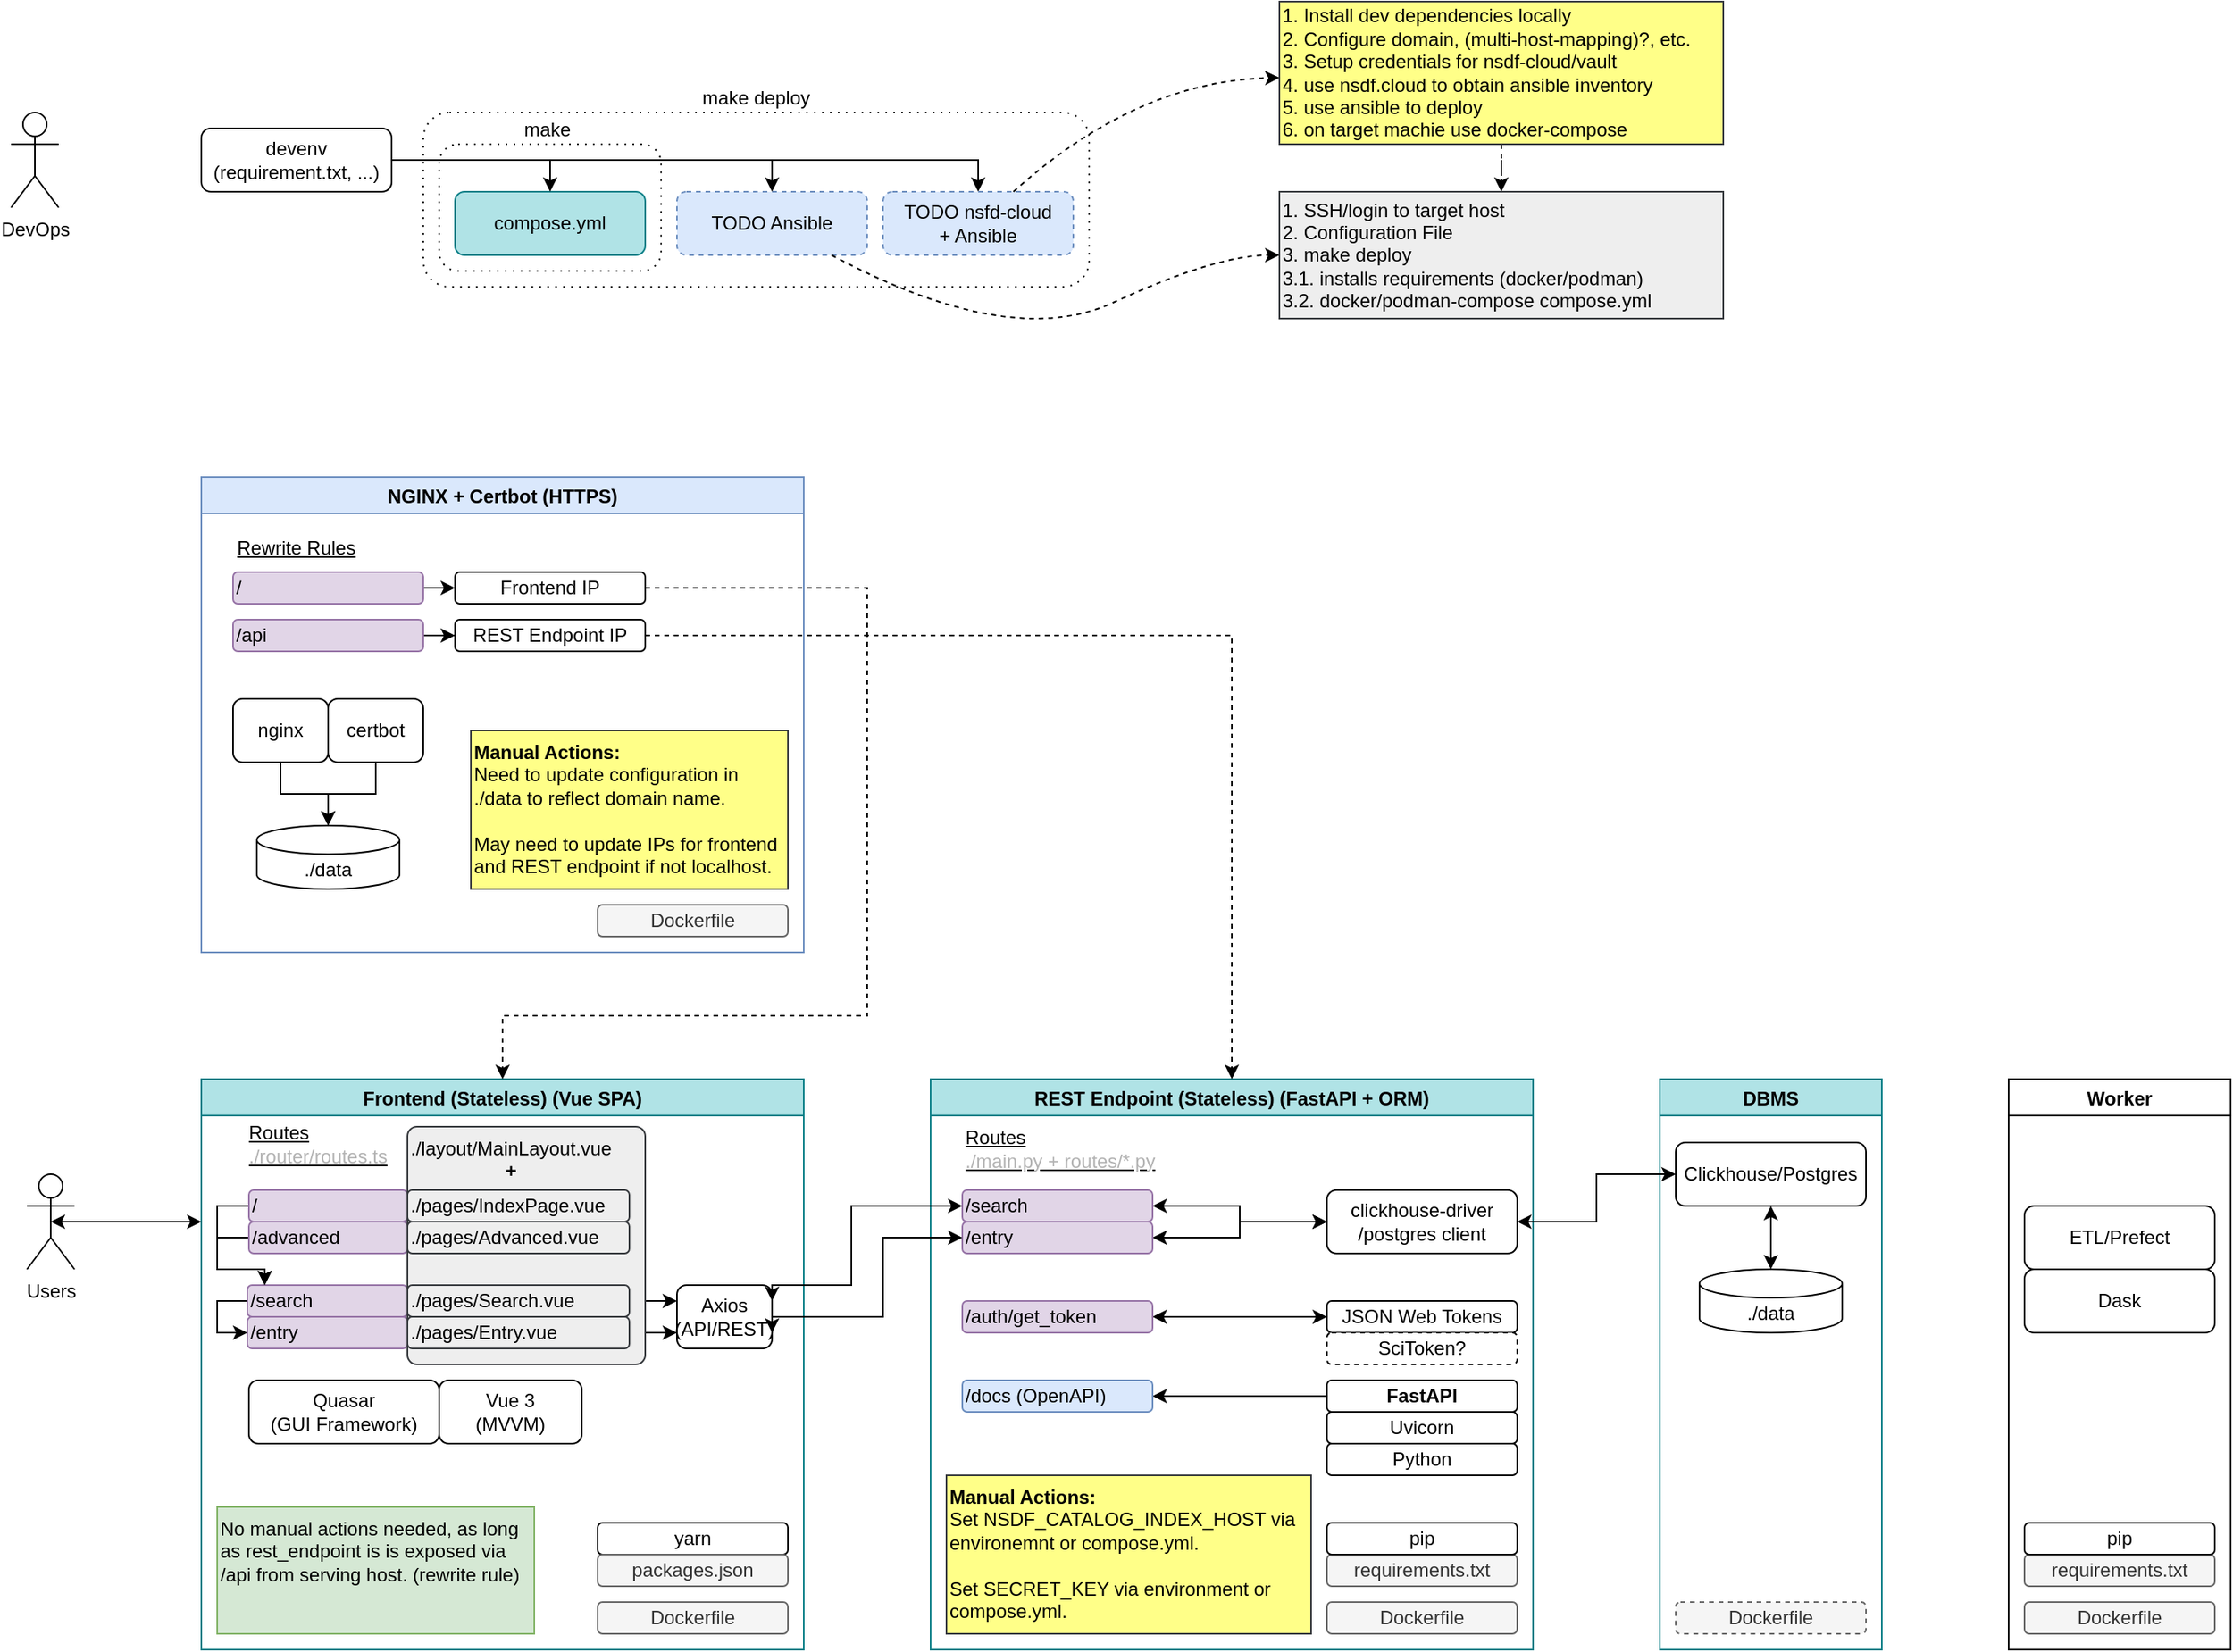 <mxfile version="19.0.3" type="device"><diagram id="2g6m-ibvtcdGZczP1dLo" name="Page-1"><mxGraphModel dx="2272" dy="1973" grid="1" gridSize="10" guides="1" tooltips="1" connect="1" arrows="1" fold="1" page="1" pageScale="1" pageWidth="850" pageHeight="1100" math="0" shadow="0"><root><mxCell id="0"/><mxCell id="1" parent="0"/><mxCell id="jm2tzRyMWQCM0yWgGwJ--1" value="make deploy" style="rounded=1;whiteSpace=wrap;html=1;align=center;dashed=1;dashPattern=1 4;labelPosition=center;verticalLabelPosition=top;verticalAlign=bottom;" vertex="1" parent="1"><mxGeometry x="-180" y="-210" width="420" height="110" as="geometry"/></mxCell><mxCell id="jm2tzRyMWQCM0yWgGwJ--2" value="make&amp;nbsp;" style="rounded=1;whiteSpace=wrap;html=1;align=center;dashed=1;dashPattern=1 4;labelPosition=center;verticalLabelPosition=top;verticalAlign=bottom;" vertex="1" parent="1"><mxGeometry x="-170" y="-190" width="140" height="80" as="geometry"/></mxCell><mxCell id="0xALj3i9X1TI2Va9YLwD-1" value="DevOps" style="shape=umlActor;verticalLabelPosition=bottom;verticalAlign=top;html=1;outlineConnect=0;" parent="1" vertex="1"><mxGeometry x="-440" y="-210" width="30" height="60" as="geometry"/></mxCell><mxCell id="0xALj3i9X1TI2Va9YLwD-2" value="TODO Ansible" style="rounded=1;whiteSpace=wrap;html=1;dashed=1;fillColor=#dae8fc;strokeColor=#6c8ebf;" parent="1" vertex="1"><mxGeometry x="-20" y="-160" width="120" height="40" as="geometry"/></mxCell><mxCell id="0xALj3i9X1TI2Va9YLwD-3" value="compose.yml" style="rounded=1;whiteSpace=wrap;html=1;fillColor=#b0e3e6;strokeColor=#0e8088;" parent="1" vertex="1"><mxGeometry x="-160" y="-160" width="120" height="40" as="geometry"/></mxCell><mxCell id="0xALj3i9X1TI2Va9YLwD-5" style="edgeStyle=orthogonalEdgeStyle;rounded=0;orthogonalLoop=1;jettySize=auto;html=1;exitX=1;exitY=0.5;exitDx=0;exitDy=0;entryX=0.5;entryY=0;entryDx=0;entryDy=0;" parent="1" source="0xALj3i9X1TI2Va9YLwD-4" target="0xALj3i9X1TI2Va9YLwD-3" edge="1"><mxGeometry relative="1" as="geometry"/></mxCell><mxCell id="uJV-F0CPO-xvU8Jq1_bR-3" style="edgeStyle=orthogonalEdgeStyle;rounded=0;orthogonalLoop=1;jettySize=auto;html=1;exitX=1;exitY=0.5;exitDx=0;exitDy=0;entryX=0.5;entryY=0;entryDx=0;entryDy=0;" parent="1" source="0xALj3i9X1TI2Va9YLwD-4" target="uJV-F0CPO-xvU8Jq1_bR-1" edge="1"><mxGeometry relative="1" as="geometry"/></mxCell><mxCell id="jm2tzRyMWQCM0yWgGwJ--4" style="edgeStyle=orthogonalEdgeStyle;rounded=0;orthogonalLoop=1;jettySize=auto;html=1;exitX=1;exitY=0.5;exitDx=0;exitDy=0;entryX=0.5;entryY=0;entryDx=0;entryDy=0;" edge="1" parent="1" source="0xALj3i9X1TI2Va9YLwD-4" target="0xALj3i9X1TI2Va9YLwD-2"><mxGeometry relative="1" as="geometry"/></mxCell><mxCell id="0xALj3i9X1TI2Va9YLwD-4" value="devenv&lt;br&gt;(requirement.txt, ...)" style="rounded=1;whiteSpace=wrap;html=1;" parent="1" vertex="1"><mxGeometry x="-320" y="-200" width="120" height="40" as="geometry"/></mxCell><mxCell id="0xALj3i9X1TI2Va9YLwD-8" value="REST Endpoint (Stateless) (FastAPI + ORM)" style="swimlane;fillColor=#b0e3e6;strokeColor=#0e8088;" parent="1" vertex="1"><mxGeometry x="140" y="400" width="380" height="360" as="geometry"/></mxCell><mxCell id="0xALj3i9X1TI2Va9YLwD-7" value="Python" style="rounded=1;whiteSpace=wrap;html=1;" parent="0xALj3i9X1TI2Va9YLwD-8" vertex="1"><mxGeometry x="250" y="230" width="120" height="20" as="geometry"/></mxCell><mxCell id="0xALj3i9X1TI2Va9YLwD-9" value="requirements.txt" style="rounded=1;whiteSpace=wrap;html=1;fillColor=#f5f5f5;fontColor=#333333;strokeColor=#666666;" parent="0xALj3i9X1TI2Va9YLwD-8" vertex="1"><mxGeometry x="250" y="300" width="120" height="20" as="geometry"/></mxCell><mxCell id="34-PfYezsFAWBf4y7UaY-28" style="edgeStyle=orthogonalEdgeStyle;rounded=0;orthogonalLoop=1;jettySize=auto;html=1;exitX=0;exitY=0.5;exitDx=0;exitDy=0;entryX=1;entryY=0.5;entryDx=0;entryDy=0;" parent="0xALj3i9X1TI2Va9YLwD-8" source="0xALj3i9X1TI2Va9YLwD-10" target="34-PfYezsFAWBf4y7UaY-27" edge="1"><mxGeometry relative="1" as="geometry"/></mxCell><mxCell id="0xALj3i9X1TI2Va9YLwD-10" value="FastAPI" style="rounded=1;whiteSpace=wrap;html=1;fontStyle=1" parent="0xALj3i9X1TI2Va9YLwD-8" vertex="1"><mxGeometry x="250" y="190" width="120" height="20" as="geometry"/></mxCell><mxCell id="0xALj3i9X1TI2Va9YLwD-11" value="Uvicorn" style="rounded=1;whiteSpace=wrap;html=1;" parent="0xALj3i9X1TI2Va9YLwD-8" vertex="1"><mxGeometry x="250" y="210" width="120" height="20" as="geometry"/></mxCell><mxCell id="34-PfYezsFAWBf4y7UaY-23" style="edgeStyle=orthogonalEdgeStyle;rounded=0;orthogonalLoop=1;jettySize=auto;html=1;exitX=1;exitY=0.5;exitDx=0;exitDy=0;entryX=0;entryY=0.5;entryDx=0;entryDy=0;startArrow=classic;startFill=1;" parent="0xALj3i9X1TI2Va9YLwD-8" source="0xALj3i9X1TI2Va9YLwD-12" target="34-PfYezsFAWBf4y7UaY-22" edge="1"><mxGeometry relative="1" as="geometry"/></mxCell><mxCell id="0xALj3i9X1TI2Va9YLwD-12" value="/search" style="rounded=1;whiteSpace=wrap;html=1;align=left;strokeColor=#9673a6;fillColor=#e1d5e7;" parent="0xALj3i9X1TI2Va9YLwD-8" vertex="1"><mxGeometry x="20" y="70" width="120" height="20" as="geometry"/></mxCell><mxCell id="0xALj3i9X1TI2Va9YLwD-17" value="JSON Web Tokens" style="rounded=1;whiteSpace=wrap;html=1;" parent="0xALj3i9X1TI2Va9YLwD-8" vertex="1"><mxGeometry x="250" y="140" width="120" height="20" as="geometry"/></mxCell><mxCell id="34-PfYezsFAWBf4y7UaY-24" style="edgeStyle=orthogonalEdgeStyle;rounded=0;orthogonalLoop=1;jettySize=auto;html=1;exitX=1;exitY=0.5;exitDx=0;exitDy=0;entryX=0;entryY=0.5;entryDx=0;entryDy=0;startArrow=classic;startFill=1;" parent="0xALj3i9X1TI2Va9YLwD-8" source="0xALj3i9X1TI2Va9YLwD-21" target="0xALj3i9X1TI2Va9YLwD-17" edge="1"><mxGeometry relative="1" as="geometry"/></mxCell><mxCell id="0xALj3i9X1TI2Va9YLwD-21" value="/auth/get_token" style="rounded=1;whiteSpace=wrap;html=1;align=left;strokeColor=#9673a6;fillColor=#e1d5e7;" parent="0xALj3i9X1TI2Va9YLwD-8" vertex="1"><mxGeometry x="20" y="140" width="120" height="20" as="geometry"/></mxCell><mxCell id="34-PfYezsFAWBf4y7UaY-1" style="edgeStyle=orthogonalEdgeStyle;rounded=0;orthogonalLoop=1;jettySize=auto;html=1;exitX=0.5;exitY=1;exitDx=0;exitDy=0;" parent="0xALj3i9X1TI2Va9YLwD-8" source="0xALj3i9X1TI2Va9YLwD-9" target="0xALj3i9X1TI2Va9YLwD-9" edge="1"><mxGeometry relative="1" as="geometry"/></mxCell><mxCell id="34-PfYezsFAWBf4y7UaY-22" value="clickhouse-driver&lt;br&gt;/postgres client" style="rounded=1;whiteSpace=wrap;html=1;align=center;" parent="0xALj3i9X1TI2Va9YLwD-8" vertex="1"><mxGeometry x="250" y="70" width="120" height="40" as="geometry"/></mxCell><mxCell id="34-PfYezsFAWBf4y7UaY-25" value="SciToken?" style="rounded=1;whiteSpace=wrap;html=1;dashed=1;" parent="0xALj3i9X1TI2Va9YLwD-8" vertex="1"><mxGeometry x="250" y="160" width="120" height="20" as="geometry"/></mxCell><mxCell id="34-PfYezsFAWBf4y7UaY-26" value="Dockerfile" style="rounded=1;whiteSpace=wrap;html=1;fillColor=#f5f5f5;fontColor=#333333;strokeColor=#666666;" parent="0xALj3i9X1TI2Va9YLwD-8" vertex="1"><mxGeometry x="250" y="330" width="120" height="20" as="geometry"/></mxCell><mxCell id="34-PfYezsFAWBf4y7UaY-27" value="/docs (OpenAPI)" style="rounded=1;whiteSpace=wrap;html=1;align=left;strokeColor=#6c8ebf;fillColor=#dae8fc;" parent="0xALj3i9X1TI2Va9YLwD-8" vertex="1"><mxGeometry x="20" y="190" width="120" height="20" as="geometry"/></mxCell><mxCell id="34-PfYezsFAWBf4y7UaY-41" style="edgeStyle=orthogonalEdgeStyle;rounded=0;orthogonalLoop=1;jettySize=auto;html=1;exitX=1;exitY=0.5;exitDx=0;exitDy=0;entryX=0;entryY=0.5;entryDx=0;entryDy=0;startArrow=classic;startFill=1;" parent="0xALj3i9X1TI2Va9YLwD-8" source="34-PfYezsFAWBf4y7UaY-32" target="34-PfYezsFAWBf4y7UaY-22" edge="1"><mxGeometry relative="1" as="geometry"/></mxCell><mxCell id="34-PfYezsFAWBf4y7UaY-32" value="/entry" style="rounded=1;whiteSpace=wrap;html=1;align=left;strokeColor=#9673a6;fillColor=#e1d5e7;" parent="0xALj3i9X1TI2Va9YLwD-8" vertex="1"><mxGeometry x="20" y="90" width="120" height="20" as="geometry"/></mxCell><mxCell id="34-PfYezsFAWBf4y7UaY-45" value="pip" style="rounded=1;whiteSpace=wrap;html=1;" parent="0xALj3i9X1TI2Va9YLwD-8" vertex="1"><mxGeometry x="250" y="280" width="120" height="20" as="geometry"/></mxCell><mxCell id="uJV-F0CPO-xvU8Jq1_bR-51" value="&lt;b&gt;Manual Actions:&lt;br&gt;&lt;/b&gt;Set NSDF_CATALOG_INDEX_HOST via environemnt or compose.yml.&lt;br&gt;&lt;br&gt;Set SECRET_KEY via environment or compose.yml." style="rounded=0;whiteSpace=wrap;html=1;align=left;verticalAlign=top;fillColor=#ffff88;strokeColor=#36393d;" parent="0xALj3i9X1TI2Va9YLwD-8" vertex="1"><mxGeometry x="10" y="250" width="230" height="100" as="geometry"/></mxCell><mxCell id="jm2tzRyMWQCM0yWgGwJ--23" value="&lt;div style=&quot;&quot;&gt;&lt;span style=&quot;background-color: initial;&quot;&gt;Routes&lt;/span&gt;&lt;/div&gt;&lt;div style=&quot;&quot;&gt;&lt;span style=&quot;background-color: initial;&quot;&gt;&lt;font color=&quot;#b3b3b3&quot;&gt;./main.py + routes/*.py&lt;/font&gt;&lt;/span&gt;&lt;/div&gt;" style="text;html=1;strokeColor=none;fillColor=none;align=left;verticalAlign=middle;whiteSpace=wrap;rounded=0;dashed=1;fontStyle=4" vertex="1" parent="0xALj3i9X1TI2Va9YLwD-8"><mxGeometry x="20" y="29" width="140" height="30" as="geometry"/></mxCell><mxCell id="34-PfYezsFAWBf4y7UaY-3" value="Frontend (Stateless) (Vue SPA)" style="swimlane;fillColor=#b0e3e6;strokeColor=#0e8088;" parent="1" vertex="1"><mxGeometry x="-320" y="400" width="380" height="360" as="geometry"/></mxCell><mxCell id="34-PfYezsFAWBf4y7UaY-4" value="yarn" style="rounded=1;whiteSpace=wrap;html=1;" parent="34-PfYezsFAWBf4y7UaY-3" vertex="1"><mxGeometry x="250" y="280" width="120" height="20" as="geometry"/></mxCell><mxCell id="34-PfYezsFAWBf4y7UaY-5" value="packages.json" style="rounded=1;whiteSpace=wrap;html=1;fillColor=#f5f5f5;fontColor=#333333;strokeColor=#666666;" parent="34-PfYezsFAWBf4y7UaY-3" vertex="1"><mxGeometry x="250" y="300" width="120" height="20" as="geometry"/></mxCell><mxCell id="34-PfYezsFAWBf4y7UaY-6" value="Quasar&lt;br&gt;(GUI Framework)" style="rounded=1;whiteSpace=wrap;html=1;" parent="34-PfYezsFAWBf4y7UaY-3" vertex="1"><mxGeometry x="30" y="190" width="120" height="40" as="geometry"/></mxCell><mxCell id="34-PfYezsFAWBf4y7UaY-7" value="Vue 3&lt;br&gt;(MVVM)" style="rounded=1;whiteSpace=wrap;html=1;" parent="34-PfYezsFAWBf4y7UaY-3" vertex="1"><mxGeometry x="150" y="190" width="90" height="40" as="geometry"/></mxCell><mxCell id="34-PfYezsFAWBf4y7UaY-17" style="edgeStyle=orthogonalEdgeStyle;rounded=0;orthogonalLoop=1;jettySize=auto;html=1;exitX=0.5;exitY=1;exitDx=0;exitDy=0;" parent="34-PfYezsFAWBf4y7UaY-3" source="34-PfYezsFAWBf4y7UaY-5" target="34-PfYezsFAWBf4y7UaY-5" edge="1"><mxGeometry relative="1" as="geometry"/></mxCell><mxCell id="uJV-F0CPO-xvU8Jq1_bR-48" style="edgeStyle=orthogonalEdgeStyle;rounded=0;orthogonalLoop=1;jettySize=auto;html=1;exitX=0;exitY=0.25;exitDx=0;exitDy=0;startArrow=classic;startFill=1;" parent="34-PfYezsFAWBf4y7UaY-3" source="34-PfYezsFAWBf4y7UaY-29" target="jm2tzRyMWQCM0yWgGwJ--20" edge="1"><mxGeometry relative="1" as="geometry"/></mxCell><mxCell id="uJV-F0CPO-xvU8Jq1_bR-49" style="edgeStyle=orthogonalEdgeStyle;rounded=0;orthogonalLoop=1;jettySize=auto;html=1;exitX=0;exitY=0.75;exitDx=0;exitDy=0;startArrow=classic;startFill=1;" parent="34-PfYezsFAWBf4y7UaY-3" source="34-PfYezsFAWBf4y7UaY-29" target="jm2tzRyMWQCM0yWgGwJ--21" edge="1"><mxGeometry relative="1" as="geometry"/></mxCell><mxCell id="34-PfYezsFAWBf4y7UaY-29" value="Axios&lt;br&gt;(API/REST)" style="rounded=1;whiteSpace=wrap;html=1;" parent="34-PfYezsFAWBf4y7UaY-3" vertex="1"><mxGeometry x="300" y="130" width="60" height="40" as="geometry"/></mxCell><mxCell id="34-PfYezsFAWBf4y7UaY-51" style="edgeStyle=orthogonalEdgeStyle;rounded=0;orthogonalLoop=1;jettySize=auto;html=1;exitX=0;exitY=0.5;exitDx=0;exitDy=0;entryX=0;entryY=0.5;entryDx=0;entryDy=0;startArrow=none;startFill=0;" parent="34-PfYezsFAWBf4y7UaY-3" source="34-PfYezsFAWBf4y7UaY-30" target="34-PfYezsFAWBf4y7UaY-31" edge="1"><mxGeometry relative="1" as="geometry"><Array as="points"><mxPoint x="10" y="140"/><mxPoint x="10" y="160"/></Array></mxGeometry></mxCell><mxCell id="34-PfYezsFAWBf4y7UaY-30" value="/search" style="rounded=1;whiteSpace=wrap;html=1;align=left;strokeColor=#9673a6;fillColor=#e1d5e7;" parent="34-PfYezsFAWBf4y7UaY-3" vertex="1"><mxGeometry x="29" y="130" width="101" height="20" as="geometry"/></mxCell><mxCell id="34-PfYezsFAWBf4y7UaY-31" value="/entry" style="rounded=1;whiteSpace=wrap;html=1;align=left;strokeColor=#9673a6;fillColor=#e1d5e7;" parent="34-PfYezsFAWBf4y7UaY-3" vertex="1"><mxGeometry x="29" y="150" width="101" height="20" as="geometry"/></mxCell><mxCell id="34-PfYezsFAWBf4y7UaY-49" style="edgeStyle=orthogonalEdgeStyle;rounded=0;orthogonalLoop=1;jettySize=auto;html=1;exitX=0;exitY=0.5;exitDx=0;exitDy=0;startArrow=none;startFill=0;" parent="34-PfYezsFAWBf4y7UaY-3" source="34-PfYezsFAWBf4y7UaY-33" target="34-PfYezsFAWBf4y7UaY-30" edge="1"><mxGeometry relative="1" as="geometry"><mxPoint x="-20" y="150" as="targetPoint"/><Array as="points"><mxPoint x="10" y="80"/><mxPoint x="10" y="120"/><mxPoint x="40" y="120"/></Array></mxGeometry></mxCell><mxCell id="34-PfYezsFAWBf4y7UaY-33" value="/" style="rounded=1;whiteSpace=wrap;html=1;align=left;strokeColor=#9673a6;fillColor=#e1d5e7;" parent="34-PfYezsFAWBf4y7UaY-3" vertex="1"><mxGeometry x="30" y="70" width="100" height="20" as="geometry"/></mxCell><mxCell id="34-PfYezsFAWBf4y7UaY-48" style="edgeStyle=orthogonalEdgeStyle;rounded=0;orthogonalLoop=1;jettySize=auto;html=1;exitX=0;exitY=0.5;exitDx=0;exitDy=0;startArrow=none;startFill=0;" parent="34-PfYezsFAWBf4y7UaY-3" source="34-PfYezsFAWBf4y7UaY-34" target="34-PfYezsFAWBf4y7UaY-30" edge="1"><mxGeometry relative="1" as="geometry"><Array as="points"><mxPoint x="10" y="100"/><mxPoint x="10" y="120"/><mxPoint x="40" y="120"/></Array></mxGeometry></mxCell><mxCell id="34-PfYezsFAWBf4y7UaY-34" value="/advanced" style="rounded=1;whiteSpace=wrap;html=1;align=left;strokeColor=#9673a6;fillColor=#e1d5e7;" parent="34-PfYezsFAWBf4y7UaY-3" vertex="1"><mxGeometry x="30" y="90" width="100" height="20" as="geometry"/></mxCell><mxCell id="34-PfYezsFAWBf4y7UaY-35" value="&lt;div style=&quot;&quot;&gt;&lt;span style=&quot;background-color: initial;&quot;&gt;Routes&lt;/span&gt;&lt;/div&gt;&lt;div style=&quot;&quot;&gt;&lt;span style=&quot;background-color: initial;&quot;&gt;&lt;font color=&quot;#b3b3b3&quot;&gt;./router/routes.ts&lt;/font&gt;&lt;/span&gt;&lt;/div&gt;" style="text;html=1;strokeColor=none;fillColor=none;align=left;verticalAlign=middle;whiteSpace=wrap;rounded=0;dashed=1;fontStyle=4" parent="34-PfYezsFAWBf4y7UaY-3" vertex="1"><mxGeometry x="28" y="26" width="110" height="30" as="geometry"/></mxCell><mxCell id="34-PfYezsFAWBf4y7UaY-38" value="Dockerfile" style="rounded=1;whiteSpace=wrap;html=1;fillColor=#f5f5f5;fontColor=#333333;strokeColor=#666666;" parent="34-PfYezsFAWBf4y7UaY-3" vertex="1"><mxGeometry x="250" y="330" width="120" height="20" as="geometry"/></mxCell><mxCell id="uJV-F0CPO-xvU8Jq1_bR-50" value="No manual actions needed, as long as rest_endpoint is is exposed via /api from serving host. (rewrite rule)&lt;br&gt;&lt;br&gt;" style="rounded=0;whiteSpace=wrap;html=1;align=left;verticalAlign=top;fillColor=#d5e8d4;strokeColor=#82b366;" parent="34-PfYezsFAWBf4y7UaY-3" vertex="1"><mxGeometry x="10" y="270" width="200" height="80" as="geometry"/></mxCell><mxCell id="jm2tzRyMWQCM0yWgGwJ--16" value="&lt;div style=&quot;text-align: center;&quot;&gt;&lt;span style=&quot;background-color: initial;&quot;&gt;./layout/MainLayout.vue&lt;/span&gt;&lt;/div&gt;&lt;div style=&quot;text-align: center;&quot;&gt;&lt;span style=&quot;background-color: initial;&quot;&gt;&lt;b&gt;+&lt;/b&gt;&lt;/span&gt;&lt;/div&gt;" style="rounded=1;whiteSpace=wrap;html=1;align=left;strokeColor=#36393d;fillColor=#eeeeee;arcSize=4;verticalAlign=top;" vertex="1" parent="34-PfYezsFAWBf4y7UaY-3"><mxGeometry x="130" y="30" width="150" height="150" as="geometry"/></mxCell><mxCell id="jm2tzRyMWQCM0yWgGwJ--17" value="./pages/IndexPage.vue" style="rounded=1;whiteSpace=wrap;html=1;align=left;strokeColor=#36393d;fillColor=#eeeeee;" vertex="1" parent="34-PfYezsFAWBf4y7UaY-3"><mxGeometry x="130" y="70" width="140" height="20" as="geometry"/></mxCell><mxCell id="jm2tzRyMWQCM0yWgGwJ--18" value="./pages/Advanced.vue" style="rounded=1;whiteSpace=wrap;html=1;align=left;strokeColor=#36393d;fillColor=#eeeeee;" vertex="1" parent="34-PfYezsFAWBf4y7UaY-3"><mxGeometry x="130" y="90" width="140" height="20" as="geometry"/></mxCell><mxCell id="jm2tzRyMWQCM0yWgGwJ--20" value="./pages/Search.vue" style="rounded=1;whiteSpace=wrap;html=1;align=left;strokeColor=#36393d;fillColor=#eeeeee;" vertex="1" parent="34-PfYezsFAWBf4y7UaY-3"><mxGeometry x="130" y="130" width="140" height="20" as="geometry"/></mxCell><mxCell id="jm2tzRyMWQCM0yWgGwJ--21" value="./pages/Entry.vue" style="rounded=1;whiteSpace=wrap;html=1;align=left;strokeColor=#36393d;fillColor=#eeeeee;" vertex="1" parent="34-PfYezsFAWBf4y7UaY-3"><mxGeometry x="130" y="150" width="140" height="20" as="geometry"/></mxCell><mxCell id="__Ma7OAI3faLC8ke1RDH-1" value="DBMS" style="swimlane;fillColor=#b0e3e6;strokeColor=#0e8088;" parent="1" vertex="1"><mxGeometry x="600" y="400" width="140" height="360" as="geometry"/></mxCell><mxCell id="__Ma7OAI3faLC8ke1RDH-18" value="Dockerfile" style="rounded=1;whiteSpace=wrap;html=1;fillColor=#f5f5f5;fontColor=#333333;strokeColor=#666666;dashed=1;" parent="__Ma7OAI3faLC8ke1RDH-1" vertex="1"><mxGeometry x="10" y="330" width="120" height="20" as="geometry"/></mxCell><mxCell id="uJV-F0CPO-xvU8Jq1_bR-53" style="edgeStyle=orthogonalEdgeStyle;rounded=0;orthogonalLoop=1;jettySize=auto;html=1;exitX=0.5;exitY=1;exitDx=0;exitDy=0;entryX=0.5;entryY=0;entryDx=0;entryDy=0;entryPerimeter=0;startArrow=classic;startFill=1;" parent="__Ma7OAI3faLC8ke1RDH-1" source="__Ma7OAI3faLC8ke1RDH-19" target="uJV-F0CPO-xvU8Jq1_bR-52" edge="1"><mxGeometry relative="1" as="geometry"/></mxCell><mxCell id="__Ma7OAI3faLC8ke1RDH-19" value="Clickhouse/Postgres" style="rounded=1;whiteSpace=wrap;html=1;" parent="__Ma7OAI3faLC8ke1RDH-1" vertex="1"><mxGeometry x="10" y="40" width="120" height="40" as="geometry"/></mxCell><mxCell id="uJV-F0CPO-xvU8Jq1_bR-52" value="./data" style="shape=cylinder3;whiteSpace=wrap;html=1;boundedLbl=1;backgroundOutline=1;size=9;" parent="__Ma7OAI3faLC8ke1RDH-1" vertex="1"><mxGeometry x="25" y="120" width="90" height="40" as="geometry"/></mxCell><mxCell id="__Ma7OAI3faLC8ke1RDH-21" value="Worker" style="swimlane;" parent="1" vertex="1"><mxGeometry x="820" y="400" width="140" height="360" as="geometry"/></mxCell><mxCell id="__Ma7OAI3faLC8ke1RDH-23" value="Dask" style="rounded=1;whiteSpace=wrap;html=1;" parent="__Ma7OAI3faLC8ke1RDH-21" vertex="1"><mxGeometry x="10" y="120" width="120" height="40" as="geometry"/></mxCell><mxCell id="__Ma7OAI3faLC8ke1RDH-24" value="requirements.txt" style="rounded=1;whiteSpace=wrap;html=1;fillColor=#f5f5f5;fontColor=#333333;strokeColor=#666666;" parent="__Ma7OAI3faLC8ke1RDH-21" vertex="1"><mxGeometry x="10" y="300" width="120" height="20" as="geometry"/></mxCell><mxCell id="__Ma7OAI3faLC8ke1RDH-25" style="edgeStyle=orthogonalEdgeStyle;rounded=0;orthogonalLoop=1;jettySize=auto;html=1;exitX=0.5;exitY=1;exitDx=0;exitDy=0;" parent="__Ma7OAI3faLC8ke1RDH-21" source="__Ma7OAI3faLC8ke1RDH-24" target="__Ma7OAI3faLC8ke1RDH-24" edge="1"><mxGeometry relative="1" as="geometry"/></mxCell><mxCell id="__Ma7OAI3faLC8ke1RDH-26" value="Dockerfile" style="rounded=1;whiteSpace=wrap;html=1;fillColor=#f5f5f5;fontColor=#333333;strokeColor=#666666;" parent="__Ma7OAI3faLC8ke1RDH-21" vertex="1"><mxGeometry x="10" y="330" width="120" height="20" as="geometry"/></mxCell><mxCell id="__Ma7OAI3faLC8ke1RDH-27" value="pip" style="rounded=1;whiteSpace=wrap;html=1;" parent="__Ma7OAI3faLC8ke1RDH-21" vertex="1"><mxGeometry x="10" y="280" width="120" height="20" as="geometry"/></mxCell><mxCell id="__Ma7OAI3faLC8ke1RDH-28" value="ETL/Prefect" style="rounded=1;whiteSpace=wrap;html=1;" parent="__Ma7OAI3faLC8ke1RDH-21" vertex="1"><mxGeometry x="10" y="80" width="120" height="40" as="geometry"/></mxCell><mxCell id="uJV-F0CPO-xvU8Jq1_bR-1" value="TODO nsfd-cloud&lt;br&gt;+ Ansible" style="rounded=1;whiteSpace=wrap;html=1;dashed=1;fillColor=#dae8fc;strokeColor=#6c8ebf;" parent="1" vertex="1"><mxGeometry x="110" y="-160" width="120" height="40" as="geometry"/></mxCell><mxCell id="uJV-F0CPO-xvU8Jq1_bR-4" value="NGINX + Certbot (HTTPS)" style="swimlane;fillColor=#dae8fc;strokeColor=#6c8ebf;" parent="1" vertex="1"><mxGeometry x="-320" y="20" width="380" height="300" as="geometry"/></mxCell><mxCell id="uJV-F0CPO-xvU8Jq1_bR-9" style="edgeStyle=orthogonalEdgeStyle;rounded=0;orthogonalLoop=1;jettySize=auto;html=1;exitX=0.5;exitY=1;exitDx=0;exitDy=0;" parent="uJV-F0CPO-xvU8Jq1_bR-4" edge="1"><mxGeometry relative="1" as="geometry"><mxPoint x="310" y="320" as="sourcePoint"/><mxPoint x="310" y="320" as="targetPoint"/></mxGeometry></mxCell><mxCell id="uJV-F0CPO-xvU8Jq1_bR-40" style="edgeStyle=orthogonalEdgeStyle;rounded=0;orthogonalLoop=1;jettySize=auto;html=1;exitX=0.5;exitY=1;exitDx=0;exitDy=0;entryX=0.5;entryY=0;entryDx=0;entryDy=0;entryPerimeter=0;" parent="uJV-F0CPO-xvU8Jq1_bR-4" source="uJV-F0CPO-xvU8Jq1_bR-10" target="uJV-F0CPO-xvU8Jq1_bR-38" edge="1"><mxGeometry relative="1" as="geometry"/></mxCell><mxCell id="uJV-F0CPO-xvU8Jq1_bR-10" value="certbot" style="rounded=1;whiteSpace=wrap;html=1;" parent="uJV-F0CPO-xvU8Jq1_bR-4" vertex="1"><mxGeometry x="80" y="140" width="60" height="40" as="geometry"/></mxCell><mxCell id="uJV-F0CPO-xvU8Jq1_bR-21" value="Dockerfile" style="rounded=1;whiteSpace=wrap;html=1;fillColor=#f5f5f5;fontColor=#333333;strokeColor=#666666;" parent="uJV-F0CPO-xvU8Jq1_bR-4" vertex="1"><mxGeometry x="250" y="270" width="120" height="20" as="geometry"/></mxCell><mxCell id="uJV-F0CPO-xvU8Jq1_bR-39" style="edgeStyle=orthogonalEdgeStyle;rounded=0;orthogonalLoop=1;jettySize=auto;html=1;exitX=0.5;exitY=1;exitDx=0;exitDy=0;entryX=0.5;entryY=0;entryDx=0;entryDy=0;entryPerimeter=0;" parent="uJV-F0CPO-xvU8Jq1_bR-4" source="uJV-F0CPO-xvU8Jq1_bR-22" target="uJV-F0CPO-xvU8Jq1_bR-38" edge="1"><mxGeometry relative="1" as="geometry"/></mxCell><mxCell id="uJV-F0CPO-xvU8Jq1_bR-22" value="nginx" style="rounded=1;whiteSpace=wrap;html=1;" parent="uJV-F0CPO-xvU8Jq1_bR-4" vertex="1"><mxGeometry x="20" y="140" width="60" height="40" as="geometry"/></mxCell><mxCell id="uJV-F0CPO-xvU8Jq1_bR-29" style="edgeStyle=orthogonalEdgeStyle;rounded=0;orthogonalLoop=1;jettySize=auto;html=1;exitX=1;exitY=0.5;exitDx=0;exitDy=0;entryX=0;entryY=0.5;entryDx=0;entryDy=0;" parent="uJV-F0CPO-xvU8Jq1_bR-4" source="uJV-F0CPO-xvU8Jq1_bR-23" target="uJV-F0CPO-xvU8Jq1_bR-27" edge="1"><mxGeometry relative="1" as="geometry"/></mxCell><mxCell id="uJV-F0CPO-xvU8Jq1_bR-23" value="/" style="rounded=1;whiteSpace=wrap;html=1;align=left;strokeColor=#9673a6;fillColor=#e1d5e7;" parent="uJV-F0CPO-xvU8Jq1_bR-4" vertex="1"><mxGeometry x="20" y="60" width="120" height="20" as="geometry"/></mxCell><mxCell id="uJV-F0CPO-xvU8Jq1_bR-30" style="edgeStyle=orthogonalEdgeStyle;rounded=0;orthogonalLoop=1;jettySize=auto;html=1;exitX=1;exitY=0.5;exitDx=0;exitDy=0;" parent="uJV-F0CPO-xvU8Jq1_bR-4" source="uJV-F0CPO-xvU8Jq1_bR-24" target="uJV-F0CPO-xvU8Jq1_bR-28" edge="1"><mxGeometry relative="1" as="geometry"/></mxCell><mxCell id="uJV-F0CPO-xvU8Jq1_bR-24" value="/api" style="rounded=1;whiteSpace=wrap;html=1;align=left;strokeColor=#9673a6;fillColor=#e1d5e7;" parent="uJV-F0CPO-xvU8Jq1_bR-4" vertex="1"><mxGeometry x="20" y="90" width="120" height="20" as="geometry"/></mxCell><mxCell id="uJV-F0CPO-xvU8Jq1_bR-25" value="Rewrite Rules" style="text;html=1;strokeColor=none;fillColor=none;align=center;verticalAlign=middle;whiteSpace=wrap;rounded=0;dashed=1;fontStyle=4" parent="uJV-F0CPO-xvU8Jq1_bR-4" vertex="1"><mxGeometry x="10" y="30" width="100" height="30" as="geometry"/></mxCell><mxCell id="uJV-F0CPO-xvU8Jq1_bR-27" value="Frontend IP" style="rounded=1;whiteSpace=wrap;html=1;align=center;" parent="uJV-F0CPO-xvU8Jq1_bR-4" vertex="1"><mxGeometry x="160" y="60" width="120" height="20" as="geometry"/></mxCell><mxCell id="uJV-F0CPO-xvU8Jq1_bR-28" value="REST Endpoint IP" style="rounded=1;whiteSpace=wrap;html=1;align=center;" parent="uJV-F0CPO-xvU8Jq1_bR-4" vertex="1"><mxGeometry x="160" y="90" width="120" height="20" as="geometry"/></mxCell><mxCell id="uJV-F0CPO-xvU8Jq1_bR-33" value="&lt;b&gt;Manual Actions:&lt;br&gt;&lt;/b&gt;Need to update configuration in ./data to reflect domain name.&lt;br&gt;&lt;br&gt;May need to update IPs for frontend and REST endpoint if not localhost." style="rounded=0;whiteSpace=wrap;html=1;align=left;verticalAlign=top;fillColor=#ffff88;strokeColor=#36393d;" parent="uJV-F0CPO-xvU8Jq1_bR-4" vertex="1"><mxGeometry x="170" y="160" width="200" height="100" as="geometry"/></mxCell><mxCell id="uJV-F0CPO-xvU8Jq1_bR-38" value="./data" style="shape=cylinder3;whiteSpace=wrap;html=1;boundedLbl=1;backgroundOutline=1;size=9;" parent="uJV-F0CPO-xvU8Jq1_bR-4" vertex="1"><mxGeometry x="35" y="220" width="90" height="40" as="geometry"/></mxCell><mxCell id="uJV-F0CPO-xvU8Jq1_bR-35" style="edgeStyle=orthogonalEdgeStyle;rounded=0;orthogonalLoop=1;jettySize=auto;html=1;exitX=1;exitY=0.5;exitDx=0;exitDy=0;entryX=0.5;entryY=0;entryDx=0;entryDy=0;dashed=1;" parent="1" source="uJV-F0CPO-xvU8Jq1_bR-27" target="34-PfYezsFAWBf4y7UaY-3" edge="1"><mxGeometry relative="1" as="geometry"><Array as="points"><mxPoint x="100" y="90"/><mxPoint x="100" y="360"/><mxPoint x="-130" y="360"/></Array></mxGeometry></mxCell><mxCell id="uJV-F0CPO-xvU8Jq1_bR-41" style="edgeStyle=orthogonalEdgeStyle;rounded=0;orthogonalLoop=1;jettySize=auto;html=1;exitX=1;exitY=0.5;exitDx=0;exitDy=0;startArrow=classic;startFill=1;" parent="1" source="34-PfYezsFAWBf4y7UaY-22" target="__Ma7OAI3faLC8ke1RDH-19" edge="1"><mxGeometry relative="1" as="geometry"/></mxCell><mxCell id="uJV-F0CPO-xvU8Jq1_bR-45" style="edgeStyle=orthogonalEdgeStyle;rounded=0;orthogonalLoop=1;jettySize=auto;html=1;exitX=0.5;exitY=0.5;exitDx=0;exitDy=0;exitPerimeter=0;entryX=0;entryY=0.25;entryDx=0;entryDy=0;startArrow=classic;startFill=1;" parent="1" source="uJV-F0CPO-xvU8Jq1_bR-42" target="34-PfYezsFAWBf4y7UaY-3" edge="1"><mxGeometry relative="1" as="geometry"/></mxCell><mxCell id="uJV-F0CPO-xvU8Jq1_bR-42" value="Users" style="shape=umlActor;verticalLabelPosition=bottom;verticalAlign=top;html=1;outlineConnect=0;" parent="1" vertex="1"><mxGeometry x="-430" y="460" width="30" height="60" as="geometry"/></mxCell><mxCell id="jm2tzRyMWQCM0yWgGwJ--8" style="edgeStyle=orthogonalEdgeStyle;rounded=0;orthogonalLoop=1;jettySize=auto;html=1;exitX=1;exitY=0.5;exitDx=0;exitDy=0;dashed=1;" edge="1" parent="1" source="uJV-F0CPO-xvU8Jq1_bR-28" target="0xALj3i9X1TI2Va9YLwD-8"><mxGeometry relative="1" as="geometry"/></mxCell><mxCell id="jm2tzRyMWQCM0yWgGwJ--22" style="edgeStyle=orthogonalEdgeStyle;rounded=0;orthogonalLoop=1;jettySize=auto;html=1;exitX=0.5;exitY=1;exitDx=0;exitDy=0;dashed=1;" edge="1" parent="1" source="jm2tzRyMWQCM0yWgGwJ--12" target="jm2tzRyMWQCM0yWgGwJ--14"><mxGeometry relative="1" as="geometry"/></mxCell><mxCell id="jm2tzRyMWQCM0yWgGwJ--12" value="&lt;span style=&quot;&quot;&gt;1. Install dev dependencies locally&lt;/span&gt;&lt;br style=&quot;&quot;&gt;&lt;span style=&quot;&quot;&gt;2. Configure domain, (multi-host-mapping)?, etc.&lt;/span&gt;&lt;br style=&quot;&quot;&gt;&lt;span style=&quot;&quot;&gt;3. Setup credentials for nsdf-cloud/vault&lt;/span&gt;&lt;br style=&quot;&quot;&gt;&lt;span style=&quot;&quot;&gt;4. use nsdf.cloud to obtain ansible inventory&lt;/span&gt;&lt;br style=&quot;&quot;&gt;&lt;span style=&quot;&quot;&gt;5. use ansible to deploy&lt;br&gt;6. on target machie use docker-compose&lt;br&gt;&lt;/span&gt;" style="rounded=0;whiteSpace=wrap;html=1;align=left;fillColor=#ffff88;strokeColor=#36393d;" vertex="1" parent="1"><mxGeometry x="360" y="-280" width="280" height="90" as="geometry"/></mxCell><mxCell id="jm2tzRyMWQCM0yWgGwJ--13" value="" style="curved=1;endArrow=classic;html=1;rounded=0;dashed=1;" edge="1" parent="1" source="uJV-F0CPO-xvU8Jq1_bR-1" target="jm2tzRyMWQCM0yWgGwJ--12"><mxGeometry width="50" height="50" relative="1" as="geometry"><mxPoint x="240" y="80" as="sourcePoint"/><mxPoint x="360" y="-240" as="targetPoint"/><Array as="points"><mxPoint x="270" y="-230"/></Array></mxGeometry></mxCell><mxCell id="jm2tzRyMWQCM0yWgGwJ--14" value="1. SSH/login to target host&lt;br&gt;2. Configuration File&lt;br&gt;3. make deploy&lt;br&gt;3.1. installs requirements (docker/podman)&lt;br&gt;3.2. docker/podman-compose compose.yml" style="rounded=0;whiteSpace=wrap;html=1;align=left;fillColor=#eeeeee;strokeColor=#36393d;" vertex="1" parent="1"><mxGeometry x="360" y="-160" width="280" height="80" as="geometry"/></mxCell><mxCell id="jm2tzRyMWQCM0yWgGwJ--15" value="" style="curved=1;endArrow=classic;html=1;rounded=0;dashed=1;" edge="1" parent="1" target="jm2tzRyMWQCM0yWgGwJ--14" source="0xALj3i9X1TI2Va9YLwD-2"><mxGeometry width="50" height="50" relative="1" as="geometry"><mxPoint x="240.003" as="sourcePoint"/><mxPoint x="396.67" y="-80" as="targetPoint"/><Array as="points"><mxPoint x="190" y="-60"/><mxPoint x="320" y="-120"/></Array></mxGeometry></mxCell><mxCell id="jm2tzRyMWQCM0yWgGwJ--24" style="edgeStyle=orthogonalEdgeStyle;rounded=0;orthogonalLoop=1;jettySize=auto;html=1;exitX=1;exitY=0.25;exitDx=0;exitDy=0;fontColor=#B3B3B3;startArrow=classic;startFill=1;" edge="1" parent="1" source="34-PfYezsFAWBf4y7UaY-29" target="0xALj3i9X1TI2Va9YLwD-12"><mxGeometry relative="1" as="geometry"><Array as="points"><mxPoint x="90" y="530"/><mxPoint x="90" y="480"/></Array></mxGeometry></mxCell><mxCell id="jm2tzRyMWQCM0yWgGwJ--25" style="edgeStyle=orthogonalEdgeStyle;rounded=0;orthogonalLoop=1;jettySize=auto;html=1;exitX=1;exitY=0.75;exitDx=0;exitDy=0;fontColor=#B3B3B3;startArrow=classic;startFill=1;" edge="1" parent="1" source="34-PfYezsFAWBf4y7UaY-29" target="34-PfYezsFAWBf4y7UaY-32"><mxGeometry relative="1" as="geometry"><Array as="points"><mxPoint x="110" y="550"/><mxPoint x="110" y="500"/></Array></mxGeometry></mxCell></root></mxGraphModel></diagram></mxfile>